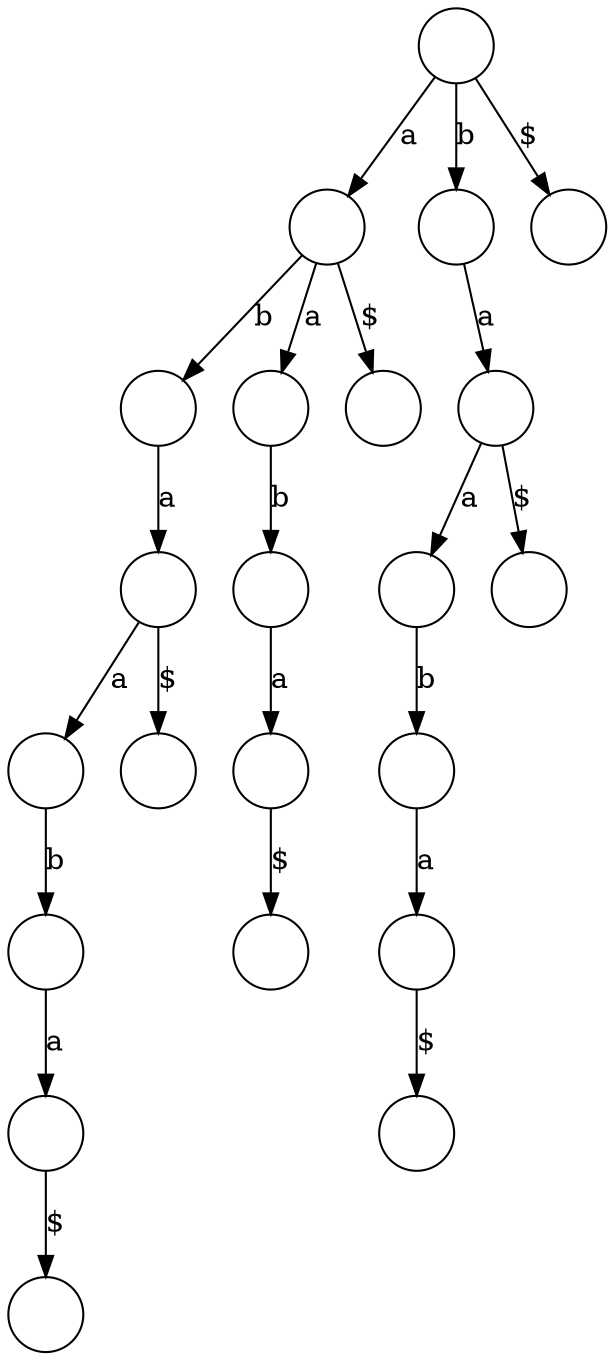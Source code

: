 digraph "Suffix trie" {
  node [shape=circle label=""];
  0 -> 1 [ label="a" ];
  1 -> 2 [ label="b" ];
  2 -> 3 [ label="a" ];
  3 -> 4 [ label="a" ];
  4 -> 5 [ label="b" ];
  5 -> 6 [ label="a" ];
  6 -> 7 [ label="$" ];
  3 -> 8 [ label="$" ];
  1 -> 9 [ label="a" ];
  9 -> 10 [ label="b" ];
  10 -> 11 [ label="a" ];
  11 -> 12 [ label="$" ];
  1 -> 13 [ label="$" ];
  0 -> 14 [ label="b" ];
  14 -> 15 [ label="a" ];
  15 -> 16 [ label="a" ];
  16 -> 17 [ label="b" ];
  17 -> 18 [ label="a" ];
  18 -> 19 [ label="$" ];
  15 -> 20 [ label="$" ];
  0 -> 21 [ label="$" ];
}
